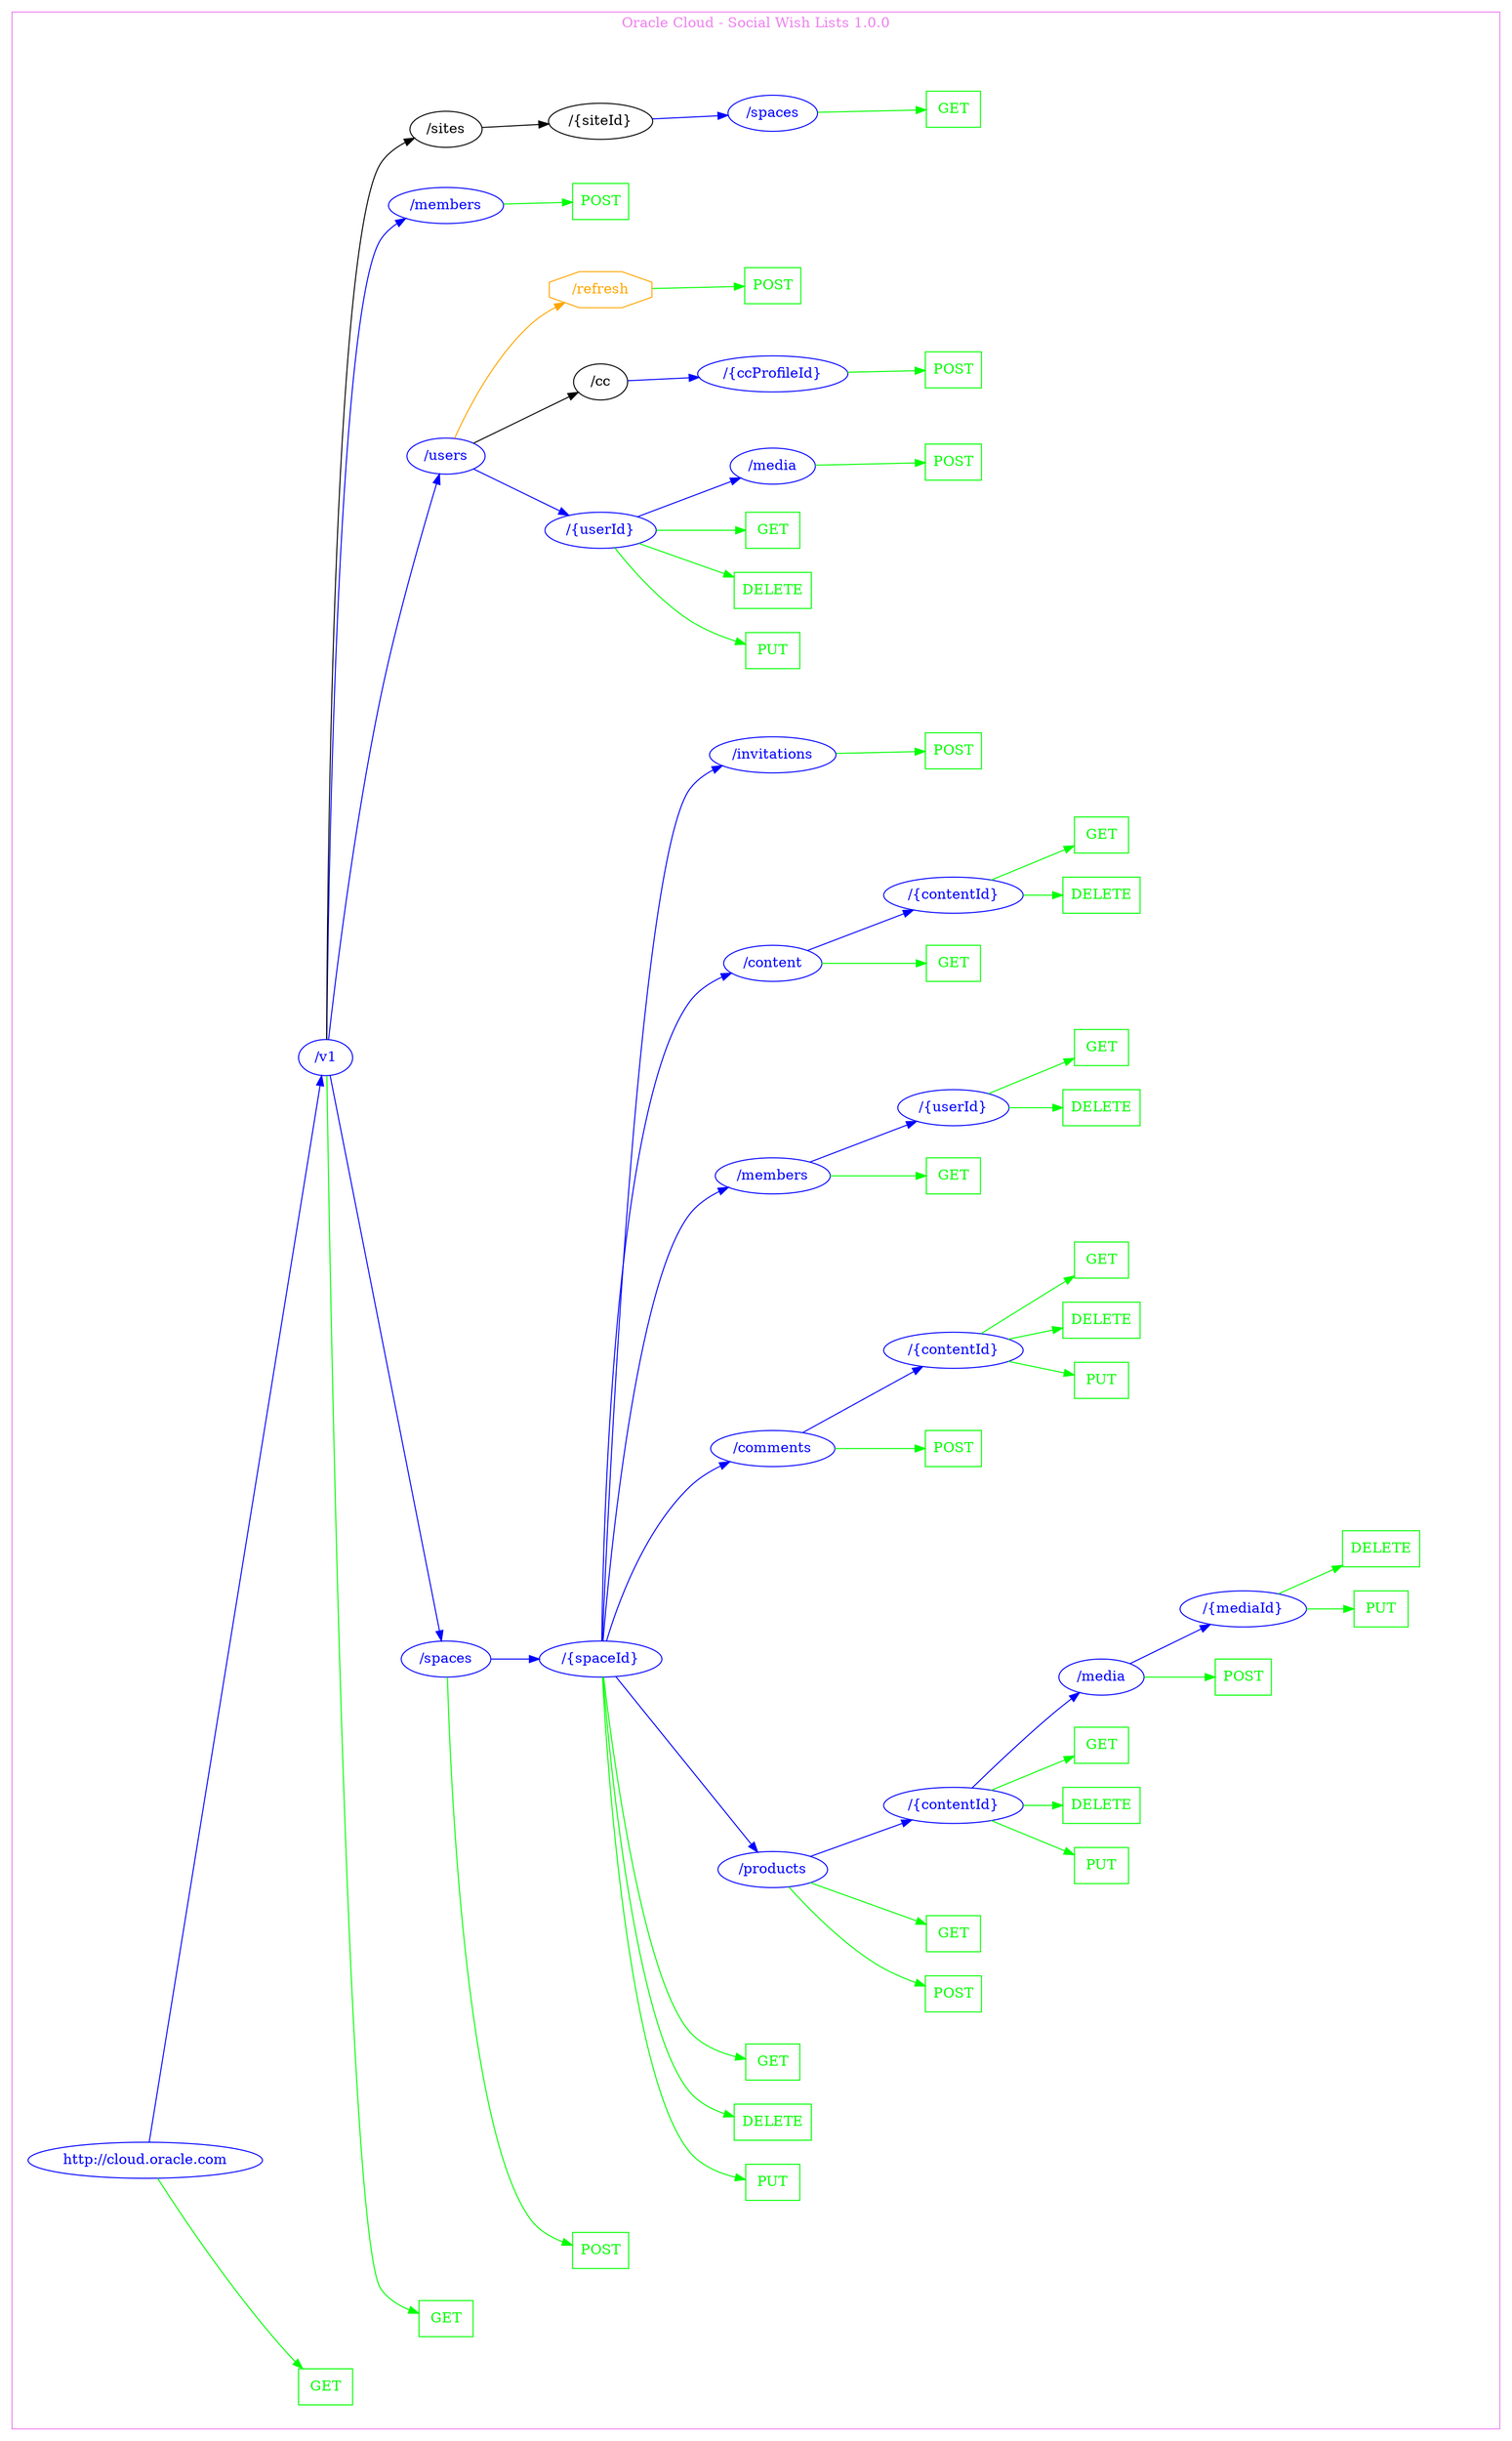 digraph Cloud_Computing_REST_API {
rankdir="LR";
subgraph cluster_0 {
label="Oracle Cloud - Social Wish Lists 1.0.0"
color=violet
fontcolor=violet
subgraph cluster_1 {
label=""
color=white
fontcolor=white
node1 [label="http://cloud.oracle.com", shape="ellipse", color="blue", fontcolor="blue"]
node1 -> node2 [color="green", fontcolor="green"]
subgraph cluster_2 {
label=""
color=white
fontcolor=white
node2 [label="GET", shape="box", color="green", fontcolor="green"]
}
node1 -> node3 [color="blue", fontcolor="blue"]
subgraph cluster_3 {
label=""
color=white
fontcolor=white
node3 [label="/v1", shape="ellipse", color="blue", fontcolor="blue"]
node3 -> node4 [color="green", fontcolor="green"]
subgraph cluster_4 {
label=""
color=white
fontcolor=white
node4 [label="GET", shape="box", color="green", fontcolor="green"]
}
node3 -> node5 [color="blue", fontcolor="blue"]
subgraph cluster_5 {
label=""
color=white
fontcolor=white
node5 [label="/spaces", shape="ellipse", color="blue", fontcolor="blue"]
node5 -> node6 [color="green", fontcolor="green"]
subgraph cluster_6 {
label=""
color=white
fontcolor=white
node6 [label="POST", shape="box", color="green", fontcolor="green"]
}
node5 -> node7 [color="blue", fontcolor="blue"]
subgraph cluster_7 {
label=""
color=white
fontcolor=white
node7 [label="/{spaceId}", shape="ellipse", color="blue", fontcolor="blue"]
node7 -> node8 [color="green", fontcolor="green"]
subgraph cluster_8 {
label=""
color=white
fontcolor=white
node8 [label="PUT", shape="box", color="green", fontcolor="green"]
}
node7 -> node9 [color="green", fontcolor="green"]
subgraph cluster_9 {
label=""
color=white
fontcolor=white
node9 [label="DELETE", shape="box", color="green", fontcolor="green"]
}
node7 -> node10 [color="green", fontcolor="green"]
subgraph cluster_10 {
label=""
color=white
fontcolor=white
node10 [label="GET", shape="box", color="green", fontcolor="green"]
}
node7 -> node11 [color="blue", fontcolor="blue"]
subgraph cluster_11 {
label=""
color=white
fontcolor=white
node11 [label="/products", shape="ellipse", color="blue", fontcolor="blue"]
node11 -> node12 [color="green", fontcolor="green"]
subgraph cluster_12 {
label=""
color=white
fontcolor=white
node12 [label="POST", shape="box", color="green", fontcolor="green"]
}
node11 -> node13 [color="green", fontcolor="green"]
subgraph cluster_13 {
label=""
color=white
fontcolor=white
node13 [label="GET", shape="box", color="green", fontcolor="green"]
}
node11 -> node14 [color="blue", fontcolor="blue"]
subgraph cluster_14 {
label=""
color=white
fontcolor=white
node14 [label="/{contentId}", shape="ellipse", color="blue", fontcolor="blue"]
node14 -> node15 [color="green", fontcolor="green"]
subgraph cluster_15 {
label=""
color=white
fontcolor=white
node15 [label="PUT", shape="box", color="green", fontcolor="green"]
}
node14 -> node16 [color="green", fontcolor="green"]
subgraph cluster_16 {
label=""
color=white
fontcolor=white
node16 [label="DELETE", shape="box", color="green", fontcolor="green"]
}
node14 -> node17 [color="green", fontcolor="green"]
subgraph cluster_17 {
label=""
color=white
fontcolor=white
node17 [label="GET", shape="box", color="green", fontcolor="green"]
}
node14 -> node18 [color="blue", fontcolor="blue"]
subgraph cluster_18 {
label=""
color=white
fontcolor=white
node18 [label="/media", shape="ellipse", color="blue", fontcolor="blue"]
node18 -> node19 [color="green", fontcolor="green"]
subgraph cluster_19 {
label=""
color=white
fontcolor=white
node19 [label="POST", shape="box", color="green", fontcolor="green"]
}
node18 -> node20 [color="blue", fontcolor="blue"]
subgraph cluster_20 {
label=""
color=white
fontcolor=white
node20 [label="/{mediaId}", shape="ellipse", color="blue", fontcolor="blue"]
node20 -> node21 [color="green", fontcolor="green"]
subgraph cluster_21 {
label=""
color=white
fontcolor=white
node21 [label="PUT", shape="box", color="green", fontcolor="green"]
}
node20 -> node22 [color="green", fontcolor="green"]
subgraph cluster_22 {
label=""
color=white
fontcolor=white
node22 [label="DELETE", shape="box", color="green", fontcolor="green"]
}
}
}
}
}
node7 -> node23 [color="blue", fontcolor="blue"]
subgraph cluster_23 {
label=""
color=white
fontcolor=white
node23 [label="/comments", shape="ellipse", color="blue", fontcolor="blue"]
node23 -> node24 [color="green", fontcolor="green"]
subgraph cluster_24 {
label=""
color=white
fontcolor=white
node24 [label="POST", shape="box", color="green", fontcolor="green"]
}
node23 -> node25 [color="blue", fontcolor="blue"]
subgraph cluster_25 {
label=""
color=white
fontcolor=white
node25 [label="/{contentId}", shape="ellipse", color="blue", fontcolor="blue"]
node25 -> node26 [color="green", fontcolor="green"]
subgraph cluster_26 {
label=""
color=white
fontcolor=white
node26 [label="PUT", shape="box", color="green", fontcolor="green"]
}
node25 -> node27 [color="green", fontcolor="green"]
subgraph cluster_27 {
label=""
color=white
fontcolor=white
node27 [label="DELETE", shape="box", color="green", fontcolor="green"]
}
node25 -> node28 [color="green", fontcolor="green"]
subgraph cluster_28 {
label=""
color=white
fontcolor=white
node28 [label="GET", shape="box", color="green", fontcolor="green"]
}
}
}
node7 -> node29 [color="blue", fontcolor="blue"]
subgraph cluster_29 {
label=""
color=white
fontcolor=white
node29 [label="/members", shape="ellipse", color="blue", fontcolor="blue"]
node29 -> node30 [color="green", fontcolor="green"]
subgraph cluster_30 {
label=""
color=white
fontcolor=white
node30 [label="GET", shape="box", color="green", fontcolor="green"]
}
node29 -> node31 [color="blue", fontcolor="blue"]
subgraph cluster_31 {
label=""
color=white
fontcolor=white
node31 [label="/{userId}", shape="ellipse", color="blue", fontcolor="blue"]
node31 -> node32 [color="green", fontcolor="green"]
subgraph cluster_32 {
label=""
color=white
fontcolor=white
node32 [label="DELETE", shape="box", color="green", fontcolor="green"]
}
node31 -> node33 [color="green", fontcolor="green"]
subgraph cluster_33 {
label=""
color=white
fontcolor=white
node33 [label="GET", shape="box", color="green", fontcolor="green"]
}
}
}
node7 -> node34 [color="blue", fontcolor="blue"]
subgraph cluster_34 {
label=""
color=white
fontcolor=white
node34 [label="/content", shape="ellipse", color="blue", fontcolor="blue"]
node34 -> node35 [color="green", fontcolor="green"]
subgraph cluster_35 {
label=""
color=white
fontcolor=white
node35 [label="GET", shape="box", color="green", fontcolor="green"]
}
node34 -> node36 [color="blue", fontcolor="blue"]
subgraph cluster_36 {
label=""
color=white
fontcolor=white
node36 [label="/{contentId}", shape="ellipse", color="blue", fontcolor="blue"]
node36 -> node37 [color="green", fontcolor="green"]
subgraph cluster_37 {
label=""
color=white
fontcolor=white
node37 [label="DELETE", shape="box", color="green", fontcolor="green"]
}
node36 -> node38 [color="green", fontcolor="green"]
subgraph cluster_38 {
label=""
color=white
fontcolor=white
node38 [label="GET", shape="box", color="green", fontcolor="green"]
}
}
}
node7 -> node39 [color="blue", fontcolor="blue"]
subgraph cluster_39 {
label=""
color=white
fontcolor=white
node39 [label="/invitations", shape="ellipse", color="blue", fontcolor="blue"]
node39 -> node40 [color="green", fontcolor="green"]
subgraph cluster_40 {
label=""
color=white
fontcolor=white
node40 [label="POST", shape="box", color="green", fontcolor="green"]
}
}
}
}
node3 -> node41 [color="blue", fontcolor="blue"]
subgraph cluster_41 {
label=""
color=white
fontcolor=white
node41 [label="/users", shape="ellipse", color="blue", fontcolor="blue"]
node41 -> node42 [color="blue", fontcolor="blue"]
subgraph cluster_42 {
label=""
color=white
fontcolor=white
node42 [label="/{userId}", shape="ellipse", color="blue", fontcolor="blue"]
node42 -> node43 [color="green", fontcolor="green"]
subgraph cluster_43 {
label=""
color=white
fontcolor=white
node43 [label="PUT", shape="box", color="green", fontcolor="green"]
}
node42 -> node44 [color="green", fontcolor="green"]
subgraph cluster_44 {
label=""
color=white
fontcolor=white
node44 [label="DELETE", shape="box", color="green", fontcolor="green"]
}
node42 -> node45 [color="green", fontcolor="green"]
subgraph cluster_45 {
label=""
color=white
fontcolor=white
node45 [label="GET", shape="box", color="green", fontcolor="green"]
}
node42 -> node46 [color="blue", fontcolor="blue"]
subgraph cluster_46 {
label=""
color=white
fontcolor=white
node46 [label="/media", shape="ellipse", color="blue", fontcolor="blue"]
node46 -> node47 [color="green", fontcolor="green"]
subgraph cluster_47 {
label=""
color=white
fontcolor=white
node47 [label="POST", shape="box", color="green", fontcolor="green"]
}
}
}
node41 -> node48 [color="black", fontcolor="black"]
subgraph cluster_48 {
label=""
color=white
fontcolor=white
node48 [label="/cc", shape="ellipse", color="black", fontcolor="black"]
node48 -> node49 [color="blue", fontcolor="blue"]
subgraph cluster_49 {
label=""
color=white
fontcolor=white
node49 [label="/{ccProfileId}", shape="ellipse", color="blue", fontcolor="blue"]
node49 -> node50 [color="green", fontcolor="green"]
subgraph cluster_50 {
label=""
color=white
fontcolor=white
node50 [label="POST", shape="box", color="green", fontcolor="green"]
}
}
}
node41 -> node51 [color="orange", fontcolor="orange"]
subgraph cluster_51 {
label=""
color=white
fontcolor=white
node51 [label="/refresh", shape="octagon", color="orange", fontcolor="orange"]
node51 -> node52 [color="green", fontcolor="green"]
subgraph cluster_52 {
label=""
color=white
fontcolor=white
node52 [label="POST", shape="box", color="green", fontcolor="green"]
}
}
}
node3 -> node53 [color="blue", fontcolor="blue"]
subgraph cluster_53 {
label=""
color=white
fontcolor=white
node53 [label="/members", shape="ellipse", color="blue", fontcolor="blue"]
node53 -> node54 [color="green", fontcolor="green"]
subgraph cluster_54 {
label=""
color=white
fontcolor=white
node54 [label="POST", shape="box", color="green", fontcolor="green"]
}
}
node3 -> node55 [color="black", fontcolor="black"]
subgraph cluster_55 {
label=""
color=white
fontcolor=white
node55 [label="/sites", shape="ellipse", color="black", fontcolor="black"]
node55 -> node56 [color="black", fontcolor="black"]
subgraph cluster_56 {
label=""
color=white
fontcolor=white
node56 [label="/{siteId}", shape="ellipse", color="black", fontcolor="black"]
node56 -> node57 [color="blue", fontcolor="blue"]
subgraph cluster_57 {
label=""
color=white
fontcolor=white
node57 [label="/spaces", shape="ellipse", color="blue", fontcolor="blue"]
node57 -> node58 [color="green", fontcolor="green"]
subgraph cluster_58 {
label=""
color=white
fontcolor=white
node58 [label="GET", shape="box", color="green", fontcolor="green"]
}
}
}
}
}
}
}
}
